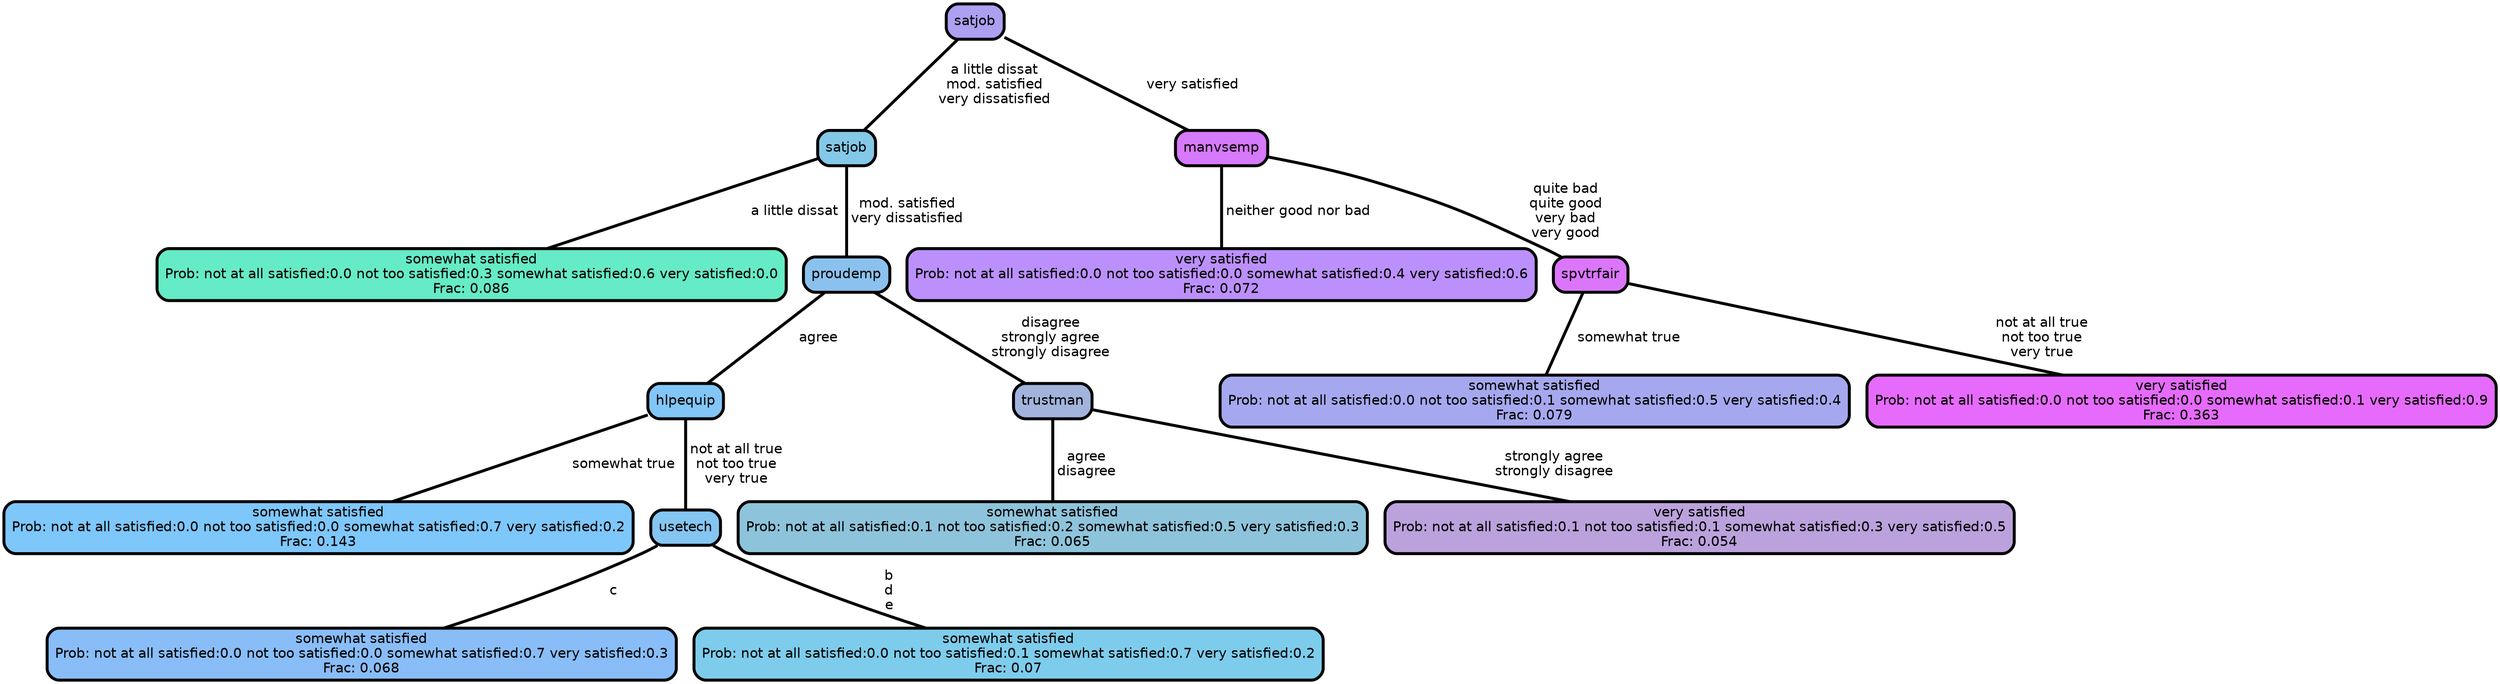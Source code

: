 graph Tree {
node [shape=box, style="filled, rounded",color="black",penwidth="3",fontcolor="black",                 fontname=helvetica] ;
graph [ranksep="0 equally", splines=straight,                 bgcolor=transparent, dpi=200] ;
edge [fontname=helvetica, color=black] ;
0 [label="somewhat satisfied
Prob: not at all satisfied:0.0 not too satisfied:0.3 somewhat satisfied:0.6 very satisfied:0.0
Frac: 0.086", fillcolor="#65ebc5"] ;
1 [label="satjob", fillcolor="#84c8e7"] ;
2 [label="somewhat satisfied
Prob: not at all satisfied:0.0 not too satisfied:0.0 somewhat satisfied:0.7 very satisfied:0.2
Frac: 0.143", fillcolor="#7ec7fb"] ;
3 [label="hlpequip", fillcolor="#81c6f6"] ;
4 [label="somewhat satisfied
Prob: not at all satisfied:0.0 not too satisfied:0.0 somewhat satisfied:0.7 very satisfied:0.3
Frac: 0.068", fillcolor="#89bdf8"] ;
5 [label="usetech", fillcolor="#84c5f1"] ;
6 [label="somewhat satisfied
Prob: not at all satisfied:0.0 not too satisfied:0.1 somewhat satisfied:0.7 very satisfied:0.2
Frac: 0.07", fillcolor="#7ecceb"] ;
7 [label="proudemp", fillcolor="#8bc1ee"] ;
8 [label="somewhat satisfied
Prob: not at all satisfied:0.1 not too satisfied:0.2 somewhat satisfied:0.5 very satisfied:0.3
Frac: 0.065", fillcolor="#8ec4db"] ;
9 [label="trustman", fillcolor="#a2b4db"] ;
10 [label="very satisfied
Prob: not at all satisfied:0.1 not too satisfied:0.1 somewhat satisfied:0.3 very satisfied:0.5
Frac: 0.054", fillcolor="#bba2dc"] ;
11 [label="satjob", fillcolor="#aea0f1"] ;
12 [label="very satisfied
Prob: not at all satisfied:0.0 not too satisfied:0.0 somewhat satisfied:0.4 very satisfied:0.6
Frac: 0.072", fillcolor="#bc90fc"] ;
13 [label="manvsemp", fillcolor="#d679fa"] ;
14 [label="somewhat satisfied
Prob: not at all satisfied:0.0 not too satisfied:0.1 somewhat satisfied:0.5 very satisfied:0.4
Frac: 0.079", fillcolor="#a6a8ef"] ;
15 [label="spvtrfair", fillcolor="#db76fa"] ;
16 [label="very satisfied
Prob: not at all satisfied:0.0 not too satisfied:0.0 somewhat satisfied:0.1 very satisfied:0.9
Frac: 0.363", fillcolor="#e66bfc"] ;
1 -- 0 [label=" a little dissat",penwidth=3] ;
1 -- 7 [label=" mod. satisfied\n very dissatisfied",penwidth=3] ;
3 -- 2 [label=" somewhat true",penwidth=3] ;
3 -- 5 [label=" not at all true\n not too true\n very true",penwidth=3] ;
5 -- 4 [label=" c",penwidth=3] ;
5 -- 6 [label=" b\n d\n e",penwidth=3] ;
7 -- 3 [label=" agree",penwidth=3] ;
7 -- 9 [label=" disagree\n strongly agree\n strongly disagree",penwidth=3] ;
9 -- 8 [label=" agree\n disagree",penwidth=3] ;
9 -- 10 [label=" strongly agree\n strongly disagree",penwidth=3] ;
11 -- 1 [label=" a little dissat\n mod. satisfied\n very dissatisfied",penwidth=3] ;
11 -- 13 [label=" very satisfied",penwidth=3] ;
13 -- 12 [label=" neither good nor bad",penwidth=3] ;
13 -- 15 [label=" quite bad\n quite good\n very bad\n very good",penwidth=3] ;
15 -- 14 [label=" somewhat true",penwidth=3] ;
15 -- 16 [label=" not at all true\n not too true\n very true",penwidth=3] ;
{rank = same;}}